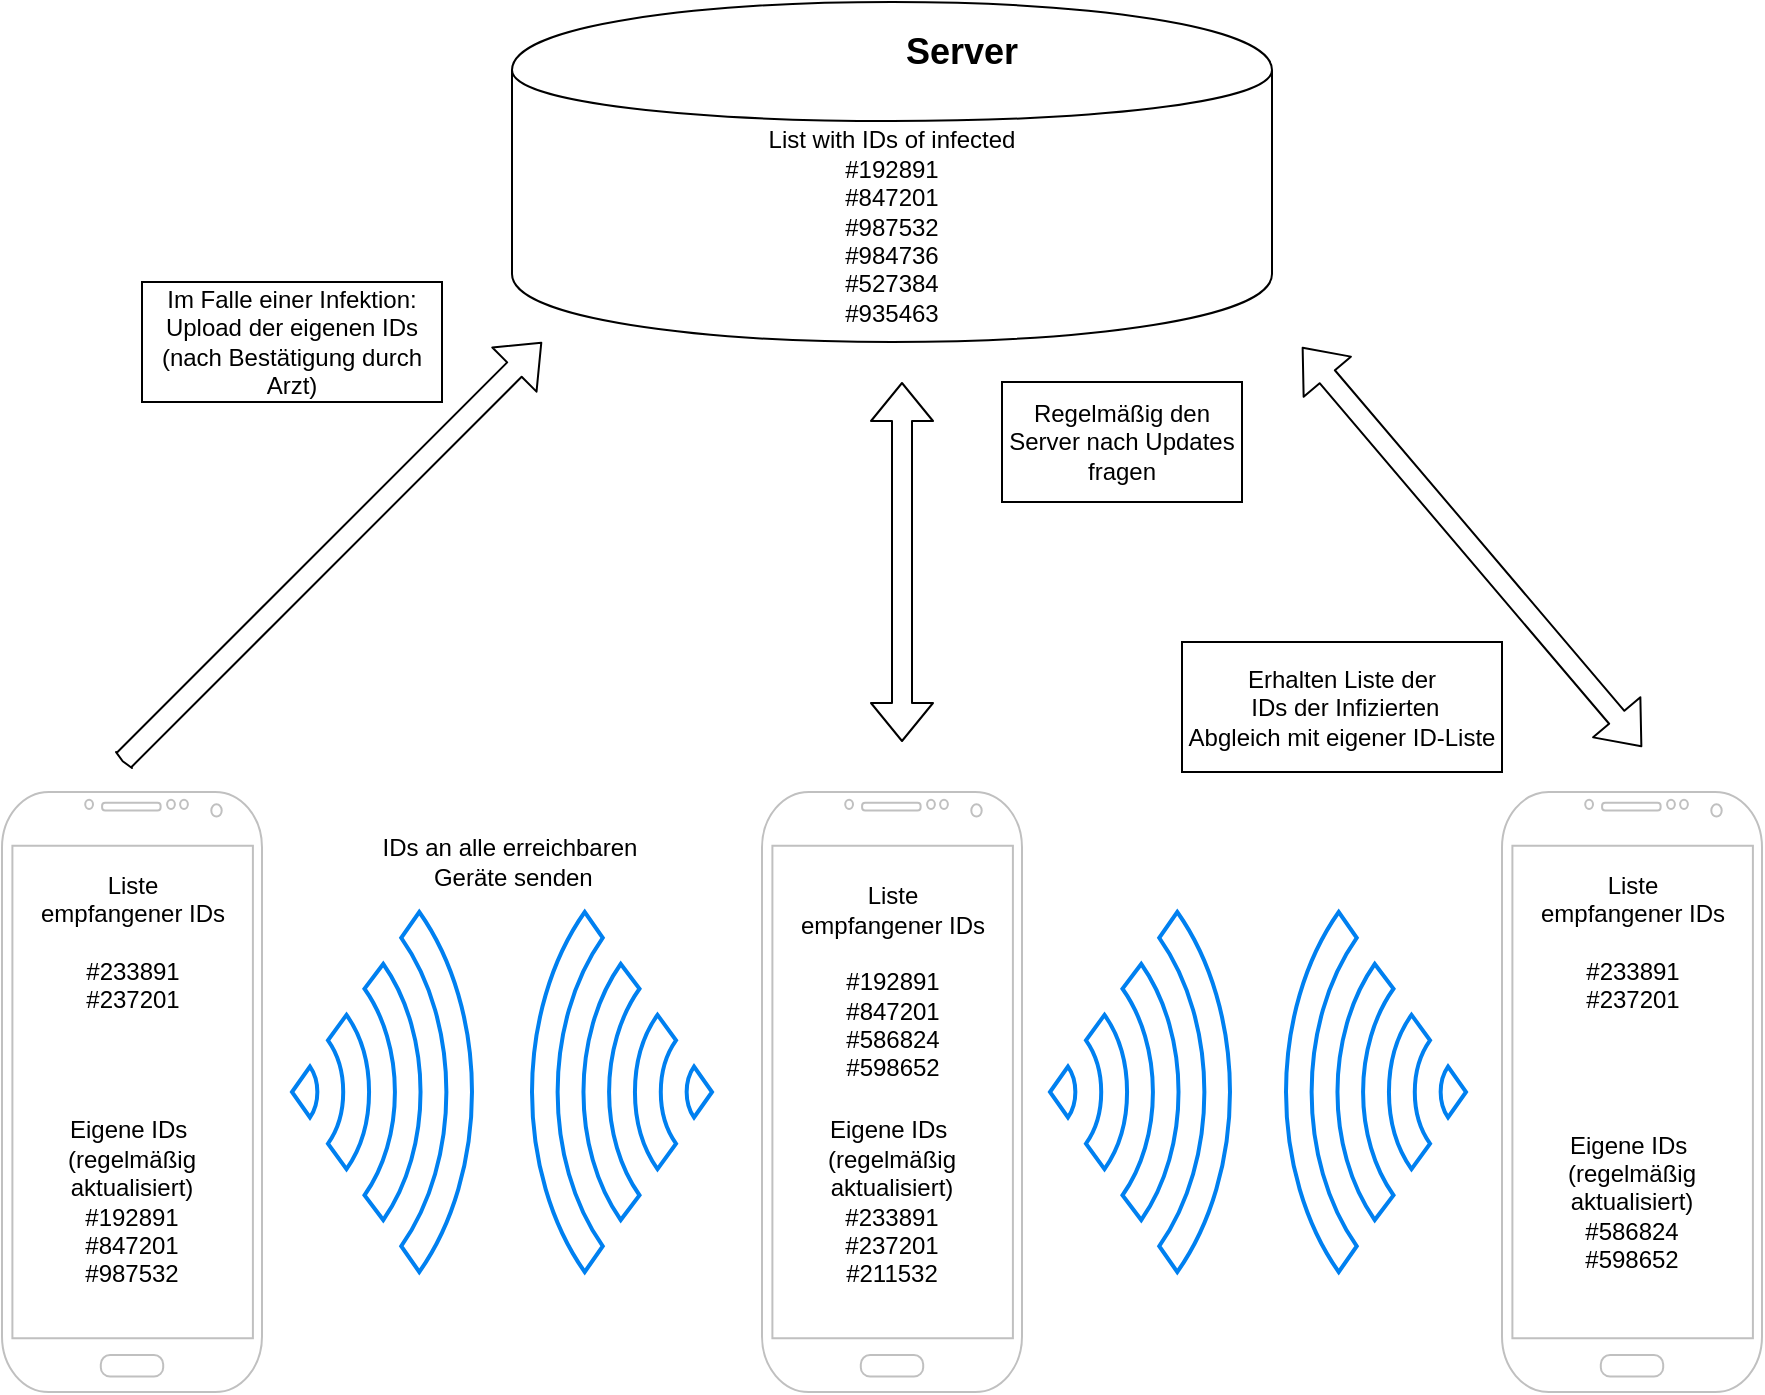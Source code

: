 <mxfile version="13.0.2" type="github"><diagram id="tsHNO6C4V20RxIabSWh3" name="Page-1"><mxGraphModel dx="1955" dy="879" grid="1" gridSize="10" guides="1" tooltips="1" connect="1" arrows="1" fold="1" page="1" pageScale="1" pageWidth="827" pageHeight="1169" math="0" shadow="0"><root><mxCell id="0"/><mxCell id="1" parent="0"/><mxCell id="ZRaVEHZjMmhGL4Y7ka2E-1" value="" style="verticalLabelPosition=bottom;verticalAlign=top;html=1;shadow=0;dashed=0;strokeWidth=1;shape=mxgraph.android.phone2;strokeColor=#c0c0c0;" vertex="1" parent="1"><mxGeometry x="50" y="525" width="130" height="300" as="geometry"/></mxCell><mxCell id="ZRaVEHZjMmhGL4Y7ka2E-5" value="" style="html=1;verticalLabelPosition=bottom;align=center;labelBackgroundColor=#ffffff;verticalAlign=top;strokeWidth=2;strokeColor=#0080F0;shadow=0;dashed=0;shape=mxgraph.ios7.icons.wifi;pointerEvents=1;rotation=90;" vertex="1" parent="1"><mxGeometry x="150" y="630" width="180" height="90" as="geometry"/></mxCell><mxCell id="ZRaVEHZjMmhGL4Y7ka2E-6" value="Eigene IDs&amp;nbsp;&lt;br&gt;(regelmäßig aktualisiert)&lt;br&gt;#192891&lt;br&gt;#847201&lt;br&gt;#987532" style="text;html=1;strokeColor=none;fillColor=none;align=center;verticalAlign=middle;whiteSpace=wrap;rounded=0;" vertex="1" parent="1"><mxGeometry x="50" y="675" width="130" height="110" as="geometry"/></mxCell><mxCell id="ZRaVEHZjMmhGL4Y7ka2E-7" value="IDs an alle erreichbaren&lt;br&gt;&amp;nbsp;Geräte senden" style="text;html=1;strokeColor=none;fillColor=none;align=center;verticalAlign=middle;whiteSpace=wrap;rounded=0;" vertex="1" parent="1"><mxGeometry x="193.5" y="550" width="220" height="20" as="geometry"/></mxCell><mxCell id="ZRaVEHZjMmhGL4Y7ka2E-9" value="" style="verticalLabelPosition=bottom;verticalAlign=top;html=1;shadow=0;dashed=0;strokeWidth=1;shape=mxgraph.android.phone2;strokeColor=#c0c0c0;" vertex="1" parent="1"><mxGeometry x="430" y="525" width="130" height="300" as="geometry"/></mxCell><mxCell id="ZRaVEHZjMmhGL4Y7ka2E-11" value="" style="html=1;verticalLabelPosition=bottom;align=center;labelBackgroundColor=#ffffff;verticalAlign=top;strokeWidth=2;strokeColor=#0080F0;shadow=0;dashed=0;shape=mxgraph.ios7.icons.wifi;pointerEvents=1;rotation=-90;" vertex="1" parent="1"><mxGeometry x="270" y="630" width="180" height="90" as="geometry"/></mxCell><mxCell id="ZRaVEHZjMmhGL4Y7ka2E-12" value="Liste &lt;br&gt;empfangener IDs&lt;br&gt;&lt;br&gt;&lt;span&gt;#233891&lt;br&gt;#&lt;/span&gt;&lt;span&gt;237201&lt;/span&gt;&lt;span&gt;&lt;br&gt;&lt;/span&gt;" style="text;html=1;align=center;verticalAlign=middle;resizable=0;points=[];autosize=1;" vertex="1" parent="1"><mxGeometry x="60" y="560" width="110" height="80" as="geometry"/></mxCell><mxCell id="ZRaVEHZjMmhGL4Y7ka2E-13" value="Eigene IDs&amp;nbsp;&lt;br&gt;(regelmäßig aktualisiert)&lt;br&gt;#&lt;span&gt;233891&lt;/span&gt;&lt;br&gt;#237201&lt;br&gt;#211532" style="text;html=1;strokeColor=none;fillColor=none;align=center;verticalAlign=middle;whiteSpace=wrap;rounded=0;" vertex="1" parent="1"><mxGeometry x="440" y="680" width="110" height="100" as="geometry"/></mxCell><mxCell id="ZRaVEHZjMmhGL4Y7ka2E-14" value="&lt;br&gt;List with IDs of infected&lt;br&gt;#192891&lt;br&gt;#847201&lt;br&gt;#987532&lt;br&gt;#984736&lt;br&gt;#527384&lt;br&gt;#935463" style="shape=cylinder;whiteSpace=wrap;html=1;boundedLbl=1;backgroundOutline=1;" vertex="1" parent="1"><mxGeometry x="305" y="130" width="380" height="170" as="geometry"/></mxCell><mxCell id="ZRaVEHZjMmhGL4Y7ka2E-15" value="&lt;b&gt;&lt;font style=&quot;font-size: 18px&quot;&gt;Server&lt;/font&gt;&lt;/b&gt;" style="text;html=1;strokeColor=none;fillColor=none;align=center;verticalAlign=middle;whiteSpace=wrap;rounded=0;" vertex="1" parent="1"><mxGeometry x="480" y="130" width="100" height="50" as="geometry"/></mxCell><mxCell id="ZRaVEHZjMmhGL4Y7ka2E-22" value="" style="verticalLabelPosition=bottom;verticalAlign=top;html=1;shadow=0;dashed=0;strokeWidth=1;shape=mxgraph.android.phone2;strokeColor=#c0c0c0;" vertex="1" parent="1"><mxGeometry x="800" y="525" width="130" height="300" as="geometry"/></mxCell><mxCell id="ZRaVEHZjMmhGL4Y7ka2E-24" value="" style="html=1;verticalLabelPosition=bottom;align=center;labelBackgroundColor=#ffffff;verticalAlign=top;strokeWidth=2;strokeColor=#0080F0;shadow=0;dashed=0;shape=mxgraph.ios7.icons.wifi;pointerEvents=1;rotation=-90;" vertex="1" parent="1"><mxGeometry x="647" y="630" width="180" height="90" as="geometry"/></mxCell><mxCell id="ZRaVEHZjMmhGL4Y7ka2E-25" value="" style="html=1;verticalLabelPosition=bottom;align=center;labelBackgroundColor=#ffffff;verticalAlign=top;strokeWidth=2;strokeColor=#0080F0;shadow=0;dashed=0;shape=mxgraph.ios7.icons.wifi;pointerEvents=1;rotation=90;" vertex="1" parent="1"><mxGeometry x="529" y="630" width="180" height="90" as="geometry"/></mxCell><mxCell id="ZRaVEHZjMmhGL4Y7ka2E-45" value="" style="shape=flexArrow;endArrow=classic;startArrow=classic;html=1;startWidth=0;startSize=-0.028;width=10.233;" edge="1" parent="1"><mxGeometry width="50" height="50" relative="1" as="geometry"><mxPoint x="110" y="510" as="sourcePoint"/><mxPoint x="320" y="300" as="targetPoint"/></mxGeometry></mxCell><mxCell id="ZRaVEHZjMmhGL4Y7ka2E-46" value="" style="shape=flexArrow;endArrow=classic;startArrow=classic;html=1;" edge="1" parent="1"><mxGeometry width="50" height="50" relative="1" as="geometry"><mxPoint x="500" y="500" as="sourcePoint"/><mxPoint x="500" y="320" as="targetPoint"/></mxGeometry></mxCell><mxCell id="ZRaVEHZjMmhGL4Y7ka2E-47" value="" style="shape=flexArrow;endArrow=classic;startArrow=classic;html=1;" edge="1" parent="1"><mxGeometry width="50" height="50" relative="1" as="geometry"><mxPoint x="870" y="502.5" as="sourcePoint"/><mxPoint x="700" y="302.5" as="targetPoint"/></mxGeometry></mxCell><mxCell id="ZRaVEHZjMmhGL4Y7ka2E-56" value="Im Falle einer Infektion:&lt;br&gt;Upload der eigenen IDs (nach Bestätigung durch Arzt)" style="rounded=0;whiteSpace=wrap;html=1;" vertex="1" parent="1"><mxGeometry x="120" y="270" width="150" height="60" as="geometry"/></mxCell><mxCell id="ZRaVEHZjMmhGL4Y7ka2E-57" value="Regelmäßig den Server nach Updates fragen" style="rounded=0;whiteSpace=wrap;html=1;" vertex="1" parent="1"><mxGeometry x="550" y="320" width="120" height="60" as="geometry"/></mxCell><mxCell id="ZRaVEHZjMmhGL4Y7ka2E-58" value="Erhalten Liste der&lt;br&gt;&amp;nbsp;IDs der Infizierten&lt;br&gt;Abgleich mit eigener ID-Liste" style="rounded=0;whiteSpace=wrap;html=1;" vertex="1" parent="1"><mxGeometry x="640" y="450" width="160" height="65" as="geometry"/></mxCell><mxCell id="ZRaVEHZjMmhGL4Y7ka2E-59" value="Liste &lt;br&gt;empfangener IDs&lt;br&gt;&lt;span&gt;&lt;div&gt;&lt;br&gt;&lt;/div&gt;&lt;div&gt;#192891&lt;/div&gt;&lt;div&gt;#847201&lt;/div&gt;&lt;div&gt;&lt;span&gt;#586824&lt;/span&gt;&lt;br&gt;&lt;span&gt;#598652&lt;/span&gt;&lt;br&gt;&lt;/div&gt;&lt;/span&gt;" style="text;html=1;align=center;verticalAlign=middle;resizable=0;points=[];autosize=1;" vertex="1" parent="1"><mxGeometry x="440" y="570" width="110" height="100" as="geometry"/></mxCell><mxCell id="ZRaVEHZjMmhGL4Y7ka2E-60" value="Liste &lt;br&gt;empfangener IDs&lt;br&gt;&lt;br&gt;&lt;span&gt;#233891&lt;br&gt;#&lt;/span&gt;&lt;span&gt;237201&lt;/span&gt;&lt;span&gt;&lt;br&gt;&lt;/span&gt;" style="text;html=1;align=center;verticalAlign=middle;resizable=0;points=[];autosize=1;" vertex="1" parent="1"><mxGeometry x="810" y="560" width="110" height="80" as="geometry"/></mxCell><mxCell id="ZRaVEHZjMmhGL4Y7ka2E-61" value="Eigene IDs&amp;nbsp;&lt;br&gt;(regelmäßig aktualisiert)&lt;br&gt;#586824&lt;br&gt;#598652&lt;br&gt;" style="text;html=1;strokeColor=none;fillColor=none;align=center;verticalAlign=middle;whiteSpace=wrap;rounded=0;" vertex="1" parent="1"><mxGeometry x="810" y="680" width="110" height="100" as="geometry"/></mxCell></root></mxGraphModel></diagram></mxfile>